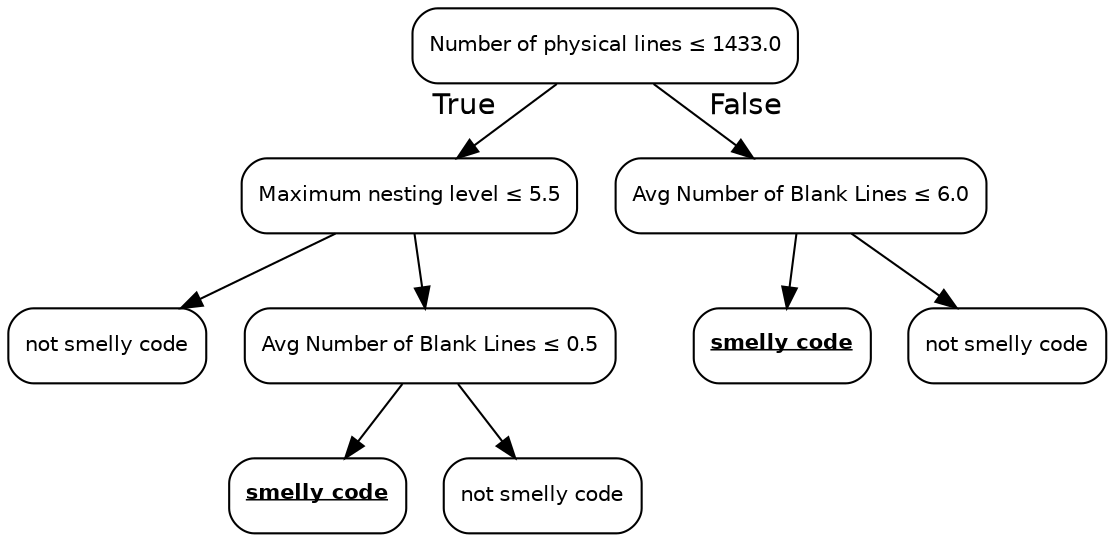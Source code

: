 digraph Tree {
node [color="black", fontname=helvetica, shape=box, style="rounded", width=0.5, fontsize=10];
edge [fontname=helvetica];
0 [label=<Number of physical lines &le; 1433.0>];
1 [label=<Maximum nesting level &le; 5.5>];
0 -> 1  [headlabel="True", labelangle=45, labeldistance="2.5"];
3 [label=<not smelly code>];
1 -> 3;
4 [label=<Avg Number of Blank Lines &le; 0.5>];
1 -> 4;
7 [label=<<u><b>smelly code</b></u>>];
4 -> 7;
8 [label=<not smelly code>];
4 -> 8;
2 [label=<Avg Number of Blank Lines &le; 6.0>];
0 -> 2  [headlabel="False", labelangle="-45", labeldistance="2.5"];
5 [label=<<u><b>smelly code</b></u>>];
2 -> 5;
6 [label=<not smelly code>];
2 -> 6;
}
